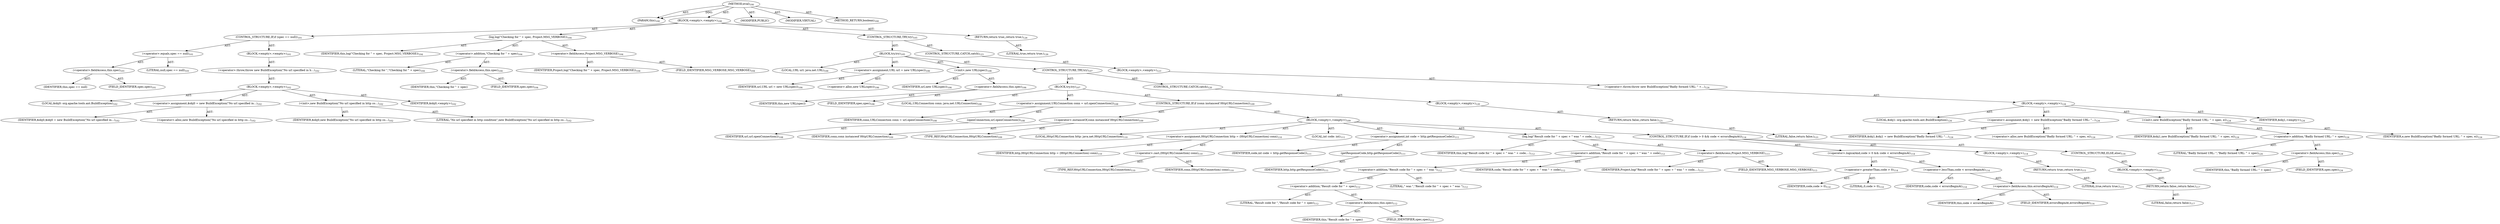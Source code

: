 digraph "eval" {  
"111669149698" [label = <(METHOD,eval)<SUB>100</SUB>> ]
"115964116993" [label = <(PARAM,this)<SUB>100</SUB>> ]
"25769803778" [label = <(BLOCK,&lt;empty&gt;,&lt;empty&gt;)<SUB>100</SUB>> ]
"47244640256" [label = <(CONTROL_STRUCTURE,IF,if (spec == null))<SUB>101</SUB>> ]
"30064771076" [label = <(&lt;operator&gt;.equals,spec == null)<SUB>101</SUB>> ]
"30064771077" [label = <(&lt;operator&gt;.fieldAccess,this.spec)<SUB>101</SUB>> ]
"68719476742" [label = <(IDENTIFIER,this,spec == null)> ]
"55834574850" [label = <(FIELD_IDENTIFIER,spec,spec)<SUB>101</SUB>> ]
"90194313216" [label = <(LITERAL,null,spec == null)<SUB>101</SUB>> ]
"25769803779" [label = <(BLOCK,&lt;empty&gt;,&lt;empty&gt;)<SUB>101</SUB>> ]
"30064771078" [label = <(&lt;operator&gt;.throw,throw new BuildException(&quot;No url specified in h...)<SUB>102</SUB>> ]
"25769803780" [label = <(BLOCK,&lt;empty&gt;,&lt;empty&gt;)<SUB>102</SUB>> ]
"94489280512" [label = <(LOCAL,$obj0: org.apache.tools.ant.BuildException)<SUB>102</SUB>> ]
"30064771079" [label = <(&lt;operator&gt;.assignment,$obj0 = new BuildException(&quot;No url specified in...)<SUB>102</SUB>> ]
"68719476743" [label = <(IDENTIFIER,$obj0,$obj0 = new BuildException(&quot;No url specified in...)<SUB>102</SUB>> ]
"30064771080" [label = <(&lt;operator&gt;.alloc,new BuildException(&quot;No url specified in http co...)<SUB>102</SUB>> ]
"30064771081" [label = <(&lt;init&gt;,new BuildException(&quot;No url specified in http co...)<SUB>102</SUB>> ]
"68719476744" [label = <(IDENTIFIER,$obj0,new BuildException(&quot;No url specified in http co...)<SUB>102</SUB>> ]
"90194313217" [label = <(LITERAL,&quot;No url specified in http condition&quot;,new BuildException(&quot;No url specified in http co...)<SUB>102</SUB>> ]
"68719476745" [label = <(IDENTIFIER,$obj0,&lt;empty&gt;)<SUB>102</SUB>> ]
"30064771082" [label = <(log,log(&quot;Checking for &quot; + spec, Project.MSG_VERBOSE))<SUB>104</SUB>> ]
"68719476737" [label = <(IDENTIFIER,this,log(&quot;Checking for &quot; + spec, Project.MSG_VERBOSE))<SUB>104</SUB>> ]
"30064771083" [label = <(&lt;operator&gt;.addition,&quot;Checking for &quot; + spec)<SUB>104</SUB>> ]
"90194313218" [label = <(LITERAL,&quot;Checking for &quot;,&quot;Checking for &quot; + spec)<SUB>104</SUB>> ]
"30064771084" [label = <(&lt;operator&gt;.fieldAccess,this.spec)<SUB>104</SUB>> ]
"68719476746" [label = <(IDENTIFIER,this,&quot;Checking for &quot; + spec)> ]
"55834574851" [label = <(FIELD_IDENTIFIER,spec,spec)<SUB>104</SUB>> ]
"30064771085" [label = <(&lt;operator&gt;.fieldAccess,Project.MSG_VERBOSE)<SUB>104</SUB>> ]
"68719476747" [label = <(IDENTIFIER,Project,log(&quot;Checking for &quot; + spec, Project.MSG_VERBOSE))<SUB>104</SUB>> ]
"55834574852" [label = <(FIELD_IDENTIFIER,MSG_VERBOSE,MSG_VERBOSE)<SUB>104</SUB>> ]
"47244640257" [label = <(CONTROL_STRUCTURE,TRY,try)<SUB>105</SUB>> ]
"25769803781" [label = <(BLOCK,try,try)<SUB>105</SUB>> ]
"94489280513" [label = <(LOCAL,URL url: java.net.URL)<SUB>106</SUB>> ]
"30064771086" [label = <(&lt;operator&gt;.assignment,URL url = new URL(spec))<SUB>106</SUB>> ]
"68719476748" [label = <(IDENTIFIER,url,URL url = new URL(spec))<SUB>106</SUB>> ]
"30064771087" [label = <(&lt;operator&gt;.alloc,new URL(spec))<SUB>106</SUB>> ]
"30064771088" [label = <(&lt;init&gt;,new URL(spec))<SUB>106</SUB>> ]
"68719476749" [label = <(IDENTIFIER,url,new URL(spec))<SUB>106</SUB>> ]
"30064771089" [label = <(&lt;operator&gt;.fieldAccess,this.spec)<SUB>106</SUB>> ]
"68719476750" [label = <(IDENTIFIER,this,new URL(spec))> ]
"55834574853" [label = <(FIELD_IDENTIFIER,spec,spec)<SUB>106</SUB>> ]
"47244640258" [label = <(CONTROL_STRUCTURE,TRY,try)<SUB>107</SUB>> ]
"25769803782" [label = <(BLOCK,try,try)<SUB>107</SUB>> ]
"94489280514" [label = <(LOCAL,URLConnection conn: java.net.URLConnection)<SUB>108</SUB>> ]
"30064771090" [label = <(&lt;operator&gt;.assignment,URLConnection conn = url.openConnection())<SUB>108</SUB>> ]
"68719476751" [label = <(IDENTIFIER,conn,URLConnection conn = url.openConnection())<SUB>108</SUB>> ]
"30064771091" [label = <(openConnection,url.openConnection())<SUB>108</SUB>> ]
"68719476752" [label = <(IDENTIFIER,url,url.openConnection())<SUB>108</SUB>> ]
"47244640259" [label = <(CONTROL_STRUCTURE,IF,if (conn instanceof HttpURLConnection))<SUB>109</SUB>> ]
"30064771092" [label = <(&lt;operator&gt;.instanceOf,conn instanceof HttpURLConnection)<SUB>109</SUB>> ]
"68719476753" [label = <(IDENTIFIER,conn,conn instanceof HttpURLConnection)<SUB>109</SUB>> ]
"180388626432" [label = <(TYPE_REF,HttpURLConnection,HttpURLConnection)<SUB>109</SUB>> ]
"25769803783" [label = <(BLOCK,&lt;empty&gt;,&lt;empty&gt;)<SUB>109</SUB>> ]
"94489280515" [label = <(LOCAL,HttpURLConnection http: java.net.HttpURLConnection)<SUB>110</SUB>> ]
"30064771093" [label = <(&lt;operator&gt;.assignment,HttpURLConnection http = (HttpURLConnection) conn)<SUB>110</SUB>> ]
"68719476754" [label = <(IDENTIFIER,http,HttpURLConnection http = (HttpURLConnection) conn)<SUB>110</SUB>> ]
"30064771094" [label = <(&lt;operator&gt;.cast,(HttpURLConnection) conn)<SUB>110</SUB>> ]
"180388626433" [label = <(TYPE_REF,HttpURLConnection,HttpURLConnection)<SUB>110</SUB>> ]
"68719476755" [label = <(IDENTIFIER,conn,(HttpURLConnection) conn)<SUB>110</SUB>> ]
"94489280516" [label = <(LOCAL,int code: int)<SUB>111</SUB>> ]
"30064771095" [label = <(&lt;operator&gt;.assignment,int code = http.getResponseCode())<SUB>111</SUB>> ]
"68719476756" [label = <(IDENTIFIER,code,int code = http.getResponseCode())<SUB>111</SUB>> ]
"30064771096" [label = <(getResponseCode,http.getResponseCode())<SUB>111</SUB>> ]
"68719476757" [label = <(IDENTIFIER,http,http.getResponseCode())<SUB>111</SUB>> ]
"30064771097" [label = <(log,log(&quot;Result code for &quot; + spec + &quot; was &quot; + code,...)<SUB>112</SUB>> ]
"68719476738" [label = <(IDENTIFIER,this,log(&quot;Result code for &quot; + spec + &quot; was &quot; + code,...)<SUB>112</SUB>> ]
"30064771098" [label = <(&lt;operator&gt;.addition,&quot;Result code for &quot; + spec + &quot; was &quot; + code)<SUB>112</SUB>> ]
"30064771099" [label = <(&lt;operator&gt;.addition,&quot;Result code for &quot; + spec + &quot; was &quot;)<SUB>112</SUB>> ]
"30064771100" [label = <(&lt;operator&gt;.addition,&quot;Result code for &quot; + spec)<SUB>112</SUB>> ]
"90194313219" [label = <(LITERAL,&quot;Result code for &quot;,&quot;Result code for &quot; + spec)<SUB>112</SUB>> ]
"30064771101" [label = <(&lt;operator&gt;.fieldAccess,this.spec)<SUB>112</SUB>> ]
"68719476758" [label = <(IDENTIFIER,this,&quot;Result code for &quot; + spec)> ]
"55834574854" [label = <(FIELD_IDENTIFIER,spec,spec)<SUB>112</SUB>> ]
"90194313220" [label = <(LITERAL,&quot; was &quot;,&quot;Result code for &quot; + spec + &quot; was &quot;)<SUB>112</SUB>> ]
"68719476759" [label = <(IDENTIFIER,code,&quot;Result code for &quot; + spec + &quot; was &quot; + code)<SUB>112</SUB>> ]
"30064771102" [label = <(&lt;operator&gt;.fieldAccess,Project.MSG_VERBOSE)<SUB>113</SUB>> ]
"68719476760" [label = <(IDENTIFIER,Project,log(&quot;Result code for &quot; + spec + &quot; was &quot; + code,...)<SUB>113</SUB>> ]
"55834574855" [label = <(FIELD_IDENTIFIER,MSG_VERBOSE,MSG_VERBOSE)<SUB>113</SUB>> ]
"47244640260" [label = <(CONTROL_STRUCTURE,IF,if (code &gt; 0 &amp;&amp; code &lt; errorsBeginAt))<SUB>114</SUB>> ]
"30064771103" [label = <(&lt;operator&gt;.logicalAnd,code &gt; 0 &amp;&amp; code &lt; errorsBeginAt)<SUB>114</SUB>> ]
"30064771104" [label = <(&lt;operator&gt;.greaterThan,code &gt; 0)<SUB>114</SUB>> ]
"68719476761" [label = <(IDENTIFIER,code,code &gt; 0)<SUB>114</SUB>> ]
"90194313221" [label = <(LITERAL,0,code &gt; 0)<SUB>114</SUB>> ]
"30064771105" [label = <(&lt;operator&gt;.lessThan,code &lt; errorsBeginAt)<SUB>114</SUB>> ]
"68719476762" [label = <(IDENTIFIER,code,code &lt; errorsBeginAt)<SUB>114</SUB>> ]
"30064771106" [label = <(&lt;operator&gt;.fieldAccess,this.errorsBeginAt)<SUB>114</SUB>> ]
"68719476763" [label = <(IDENTIFIER,this,code &lt; errorsBeginAt)> ]
"55834574856" [label = <(FIELD_IDENTIFIER,errorsBeginAt,errorsBeginAt)<SUB>114</SUB>> ]
"25769803784" [label = <(BLOCK,&lt;empty&gt;,&lt;empty&gt;)<SUB>114</SUB>> ]
"146028888064" [label = <(RETURN,return true;,return true;)<SUB>115</SUB>> ]
"90194313222" [label = <(LITERAL,true,return true;)<SUB>115</SUB>> ]
"47244640261" [label = <(CONTROL_STRUCTURE,ELSE,else)<SUB>116</SUB>> ]
"25769803785" [label = <(BLOCK,&lt;empty&gt;,&lt;empty&gt;)<SUB>116</SUB>> ]
"146028888065" [label = <(RETURN,return false;,return false;)<SUB>117</SUB>> ]
"90194313223" [label = <(LITERAL,false,return false;)<SUB>117</SUB>> ]
"47244640262" [label = <(CONTROL_STRUCTURE,CATCH,catch)<SUB>120</SUB>> ]
"25769803786" [label = <(BLOCK,&lt;empty&gt;,&lt;empty&gt;)<SUB>120</SUB>> ]
"146028888066" [label = <(RETURN,return false;,return false;)<SUB>121</SUB>> ]
"90194313224" [label = <(LITERAL,false,return false;)<SUB>121</SUB>> ]
"47244640263" [label = <(CONTROL_STRUCTURE,CATCH,catch)<SUB>123</SUB>> ]
"25769803787" [label = <(BLOCK,&lt;empty&gt;,&lt;empty&gt;)<SUB>123</SUB>> ]
"30064771107" [label = <(&lt;operator&gt;.throw,throw new BuildException(&quot;Badly formed URL: &quot; +...)<SUB>124</SUB>> ]
"25769803788" [label = <(BLOCK,&lt;empty&gt;,&lt;empty&gt;)<SUB>124</SUB>> ]
"94489280517" [label = <(LOCAL,$obj1: org.apache.tools.ant.BuildException)<SUB>124</SUB>> ]
"30064771108" [label = <(&lt;operator&gt;.assignment,$obj1 = new BuildException(&quot;Badly formed URL: &quot;...)<SUB>124</SUB>> ]
"68719476764" [label = <(IDENTIFIER,$obj1,$obj1 = new BuildException(&quot;Badly formed URL: &quot;...)<SUB>124</SUB>> ]
"30064771109" [label = <(&lt;operator&gt;.alloc,new BuildException(&quot;Badly formed URL: &quot; + spec, e))<SUB>124</SUB>> ]
"30064771110" [label = <(&lt;init&gt;,new BuildException(&quot;Badly formed URL: &quot; + spec, e))<SUB>124</SUB>> ]
"68719476765" [label = <(IDENTIFIER,$obj1,new BuildException(&quot;Badly formed URL: &quot; + spec, e))<SUB>124</SUB>> ]
"30064771111" [label = <(&lt;operator&gt;.addition,&quot;Badly formed URL: &quot; + spec)<SUB>124</SUB>> ]
"90194313225" [label = <(LITERAL,&quot;Badly formed URL: &quot;,&quot;Badly formed URL: &quot; + spec)<SUB>124</SUB>> ]
"30064771112" [label = <(&lt;operator&gt;.fieldAccess,this.spec)<SUB>124</SUB>> ]
"68719476766" [label = <(IDENTIFIER,this,&quot;Badly formed URL: &quot; + spec)> ]
"55834574857" [label = <(FIELD_IDENTIFIER,spec,spec)<SUB>124</SUB>> ]
"68719476767" [label = <(IDENTIFIER,e,new BuildException(&quot;Badly formed URL: &quot; + spec, e))<SUB>124</SUB>> ]
"68719476768" [label = <(IDENTIFIER,$obj1,&lt;empty&gt;)<SUB>124</SUB>> ]
"146028888067" [label = <(RETURN,return true;,return true;)<SUB>126</SUB>> ]
"90194313226" [label = <(LITERAL,true,return true;)<SUB>126</SUB>> ]
"133143986182" [label = <(MODIFIER,PUBLIC)> ]
"133143986183" [label = <(MODIFIER,VIRTUAL)> ]
"128849018882" [label = <(METHOD_RETURN,boolean)<SUB>100</SUB>> ]
  "111669149698" -> "115964116993"  [ label = "AST: "] 
  "111669149698" -> "25769803778"  [ label = "AST: "] 
  "111669149698" -> "133143986182"  [ label = "AST: "] 
  "111669149698" -> "133143986183"  [ label = "AST: "] 
  "111669149698" -> "128849018882"  [ label = "AST: "] 
  "25769803778" -> "47244640256"  [ label = "AST: "] 
  "25769803778" -> "30064771082"  [ label = "AST: "] 
  "25769803778" -> "47244640257"  [ label = "AST: "] 
  "25769803778" -> "146028888067"  [ label = "AST: "] 
  "47244640256" -> "30064771076"  [ label = "AST: "] 
  "47244640256" -> "25769803779"  [ label = "AST: "] 
  "30064771076" -> "30064771077"  [ label = "AST: "] 
  "30064771076" -> "90194313216"  [ label = "AST: "] 
  "30064771077" -> "68719476742"  [ label = "AST: "] 
  "30064771077" -> "55834574850"  [ label = "AST: "] 
  "25769803779" -> "30064771078"  [ label = "AST: "] 
  "30064771078" -> "25769803780"  [ label = "AST: "] 
  "25769803780" -> "94489280512"  [ label = "AST: "] 
  "25769803780" -> "30064771079"  [ label = "AST: "] 
  "25769803780" -> "30064771081"  [ label = "AST: "] 
  "25769803780" -> "68719476745"  [ label = "AST: "] 
  "30064771079" -> "68719476743"  [ label = "AST: "] 
  "30064771079" -> "30064771080"  [ label = "AST: "] 
  "30064771081" -> "68719476744"  [ label = "AST: "] 
  "30064771081" -> "90194313217"  [ label = "AST: "] 
  "30064771082" -> "68719476737"  [ label = "AST: "] 
  "30064771082" -> "30064771083"  [ label = "AST: "] 
  "30064771082" -> "30064771085"  [ label = "AST: "] 
  "30064771083" -> "90194313218"  [ label = "AST: "] 
  "30064771083" -> "30064771084"  [ label = "AST: "] 
  "30064771084" -> "68719476746"  [ label = "AST: "] 
  "30064771084" -> "55834574851"  [ label = "AST: "] 
  "30064771085" -> "68719476747"  [ label = "AST: "] 
  "30064771085" -> "55834574852"  [ label = "AST: "] 
  "47244640257" -> "25769803781"  [ label = "AST: "] 
  "47244640257" -> "47244640263"  [ label = "AST: "] 
  "25769803781" -> "94489280513"  [ label = "AST: "] 
  "25769803781" -> "30064771086"  [ label = "AST: "] 
  "25769803781" -> "30064771088"  [ label = "AST: "] 
  "25769803781" -> "47244640258"  [ label = "AST: "] 
  "30064771086" -> "68719476748"  [ label = "AST: "] 
  "30064771086" -> "30064771087"  [ label = "AST: "] 
  "30064771088" -> "68719476749"  [ label = "AST: "] 
  "30064771088" -> "30064771089"  [ label = "AST: "] 
  "30064771089" -> "68719476750"  [ label = "AST: "] 
  "30064771089" -> "55834574853"  [ label = "AST: "] 
  "47244640258" -> "25769803782"  [ label = "AST: "] 
  "47244640258" -> "47244640262"  [ label = "AST: "] 
  "25769803782" -> "94489280514"  [ label = "AST: "] 
  "25769803782" -> "30064771090"  [ label = "AST: "] 
  "25769803782" -> "47244640259"  [ label = "AST: "] 
  "30064771090" -> "68719476751"  [ label = "AST: "] 
  "30064771090" -> "30064771091"  [ label = "AST: "] 
  "30064771091" -> "68719476752"  [ label = "AST: "] 
  "47244640259" -> "30064771092"  [ label = "AST: "] 
  "47244640259" -> "25769803783"  [ label = "AST: "] 
  "30064771092" -> "68719476753"  [ label = "AST: "] 
  "30064771092" -> "180388626432"  [ label = "AST: "] 
  "25769803783" -> "94489280515"  [ label = "AST: "] 
  "25769803783" -> "30064771093"  [ label = "AST: "] 
  "25769803783" -> "94489280516"  [ label = "AST: "] 
  "25769803783" -> "30064771095"  [ label = "AST: "] 
  "25769803783" -> "30064771097"  [ label = "AST: "] 
  "25769803783" -> "47244640260"  [ label = "AST: "] 
  "30064771093" -> "68719476754"  [ label = "AST: "] 
  "30064771093" -> "30064771094"  [ label = "AST: "] 
  "30064771094" -> "180388626433"  [ label = "AST: "] 
  "30064771094" -> "68719476755"  [ label = "AST: "] 
  "30064771095" -> "68719476756"  [ label = "AST: "] 
  "30064771095" -> "30064771096"  [ label = "AST: "] 
  "30064771096" -> "68719476757"  [ label = "AST: "] 
  "30064771097" -> "68719476738"  [ label = "AST: "] 
  "30064771097" -> "30064771098"  [ label = "AST: "] 
  "30064771097" -> "30064771102"  [ label = "AST: "] 
  "30064771098" -> "30064771099"  [ label = "AST: "] 
  "30064771098" -> "68719476759"  [ label = "AST: "] 
  "30064771099" -> "30064771100"  [ label = "AST: "] 
  "30064771099" -> "90194313220"  [ label = "AST: "] 
  "30064771100" -> "90194313219"  [ label = "AST: "] 
  "30064771100" -> "30064771101"  [ label = "AST: "] 
  "30064771101" -> "68719476758"  [ label = "AST: "] 
  "30064771101" -> "55834574854"  [ label = "AST: "] 
  "30064771102" -> "68719476760"  [ label = "AST: "] 
  "30064771102" -> "55834574855"  [ label = "AST: "] 
  "47244640260" -> "30064771103"  [ label = "AST: "] 
  "47244640260" -> "25769803784"  [ label = "AST: "] 
  "47244640260" -> "47244640261"  [ label = "AST: "] 
  "30064771103" -> "30064771104"  [ label = "AST: "] 
  "30064771103" -> "30064771105"  [ label = "AST: "] 
  "30064771104" -> "68719476761"  [ label = "AST: "] 
  "30064771104" -> "90194313221"  [ label = "AST: "] 
  "30064771105" -> "68719476762"  [ label = "AST: "] 
  "30064771105" -> "30064771106"  [ label = "AST: "] 
  "30064771106" -> "68719476763"  [ label = "AST: "] 
  "30064771106" -> "55834574856"  [ label = "AST: "] 
  "25769803784" -> "146028888064"  [ label = "AST: "] 
  "146028888064" -> "90194313222"  [ label = "AST: "] 
  "47244640261" -> "25769803785"  [ label = "AST: "] 
  "25769803785" -> "146028888065"  [ label = "AST: "] 
  "146028888065" -> "90194313223"  [ label = "AST: "] 
  "47244640262" -> "25769803786"  [ label = "AST: "] 
  "25769803786" -> "146028888066"  [ label = "AST: "] 
  "146028888066" -> "90194313224"  [ label = "AST: "] 
  "47244640263" -> "25769803787"  [ label = "AST: "] 
  "25769803787" -> "30064771107"  [ label = "AST: "] 
  "30064771107" -> "25769803788"  [ label = "AST: "] 
  "25769803788" -> "94489280517"  [ label = "AST: "] 
  "25769803788" -> "30064771108"  [ label = "AST: "] 
  "25769803788" -> "30064771110"  [ label = "AST: "] 
  "25769803788" -> "68719476768"  [ label = "AST: "] 
  "30064771108" -> "68719476764"  [ label = "AST: "] 
  "30064771108" -> "30064771109"  [ label = "AST: "] 
  "30064771110" -> "68719476765"  [ label = "AST: "] 
  "30064771110" -> "30064771111"  [ label = "AST: "] 
  "30064771110" -> "68719476767"  [ label = "AST: "] 
  "30064771111" -> "90194313225"  [ label = "AST: "] 
  "30064771111" -> "30064771112"  [ label = "AST: "] 
  "30064771112" -> "68719476766"  [ label = "AST: "] 
  "30064771112" -> "55834574857"  [ label = "AST: "] 
  "146028888067" -> "90194313226"  [ label = "AST: "] 
  "111669149698" -> "115964116993"  [ label = "DDG: "] 
}
